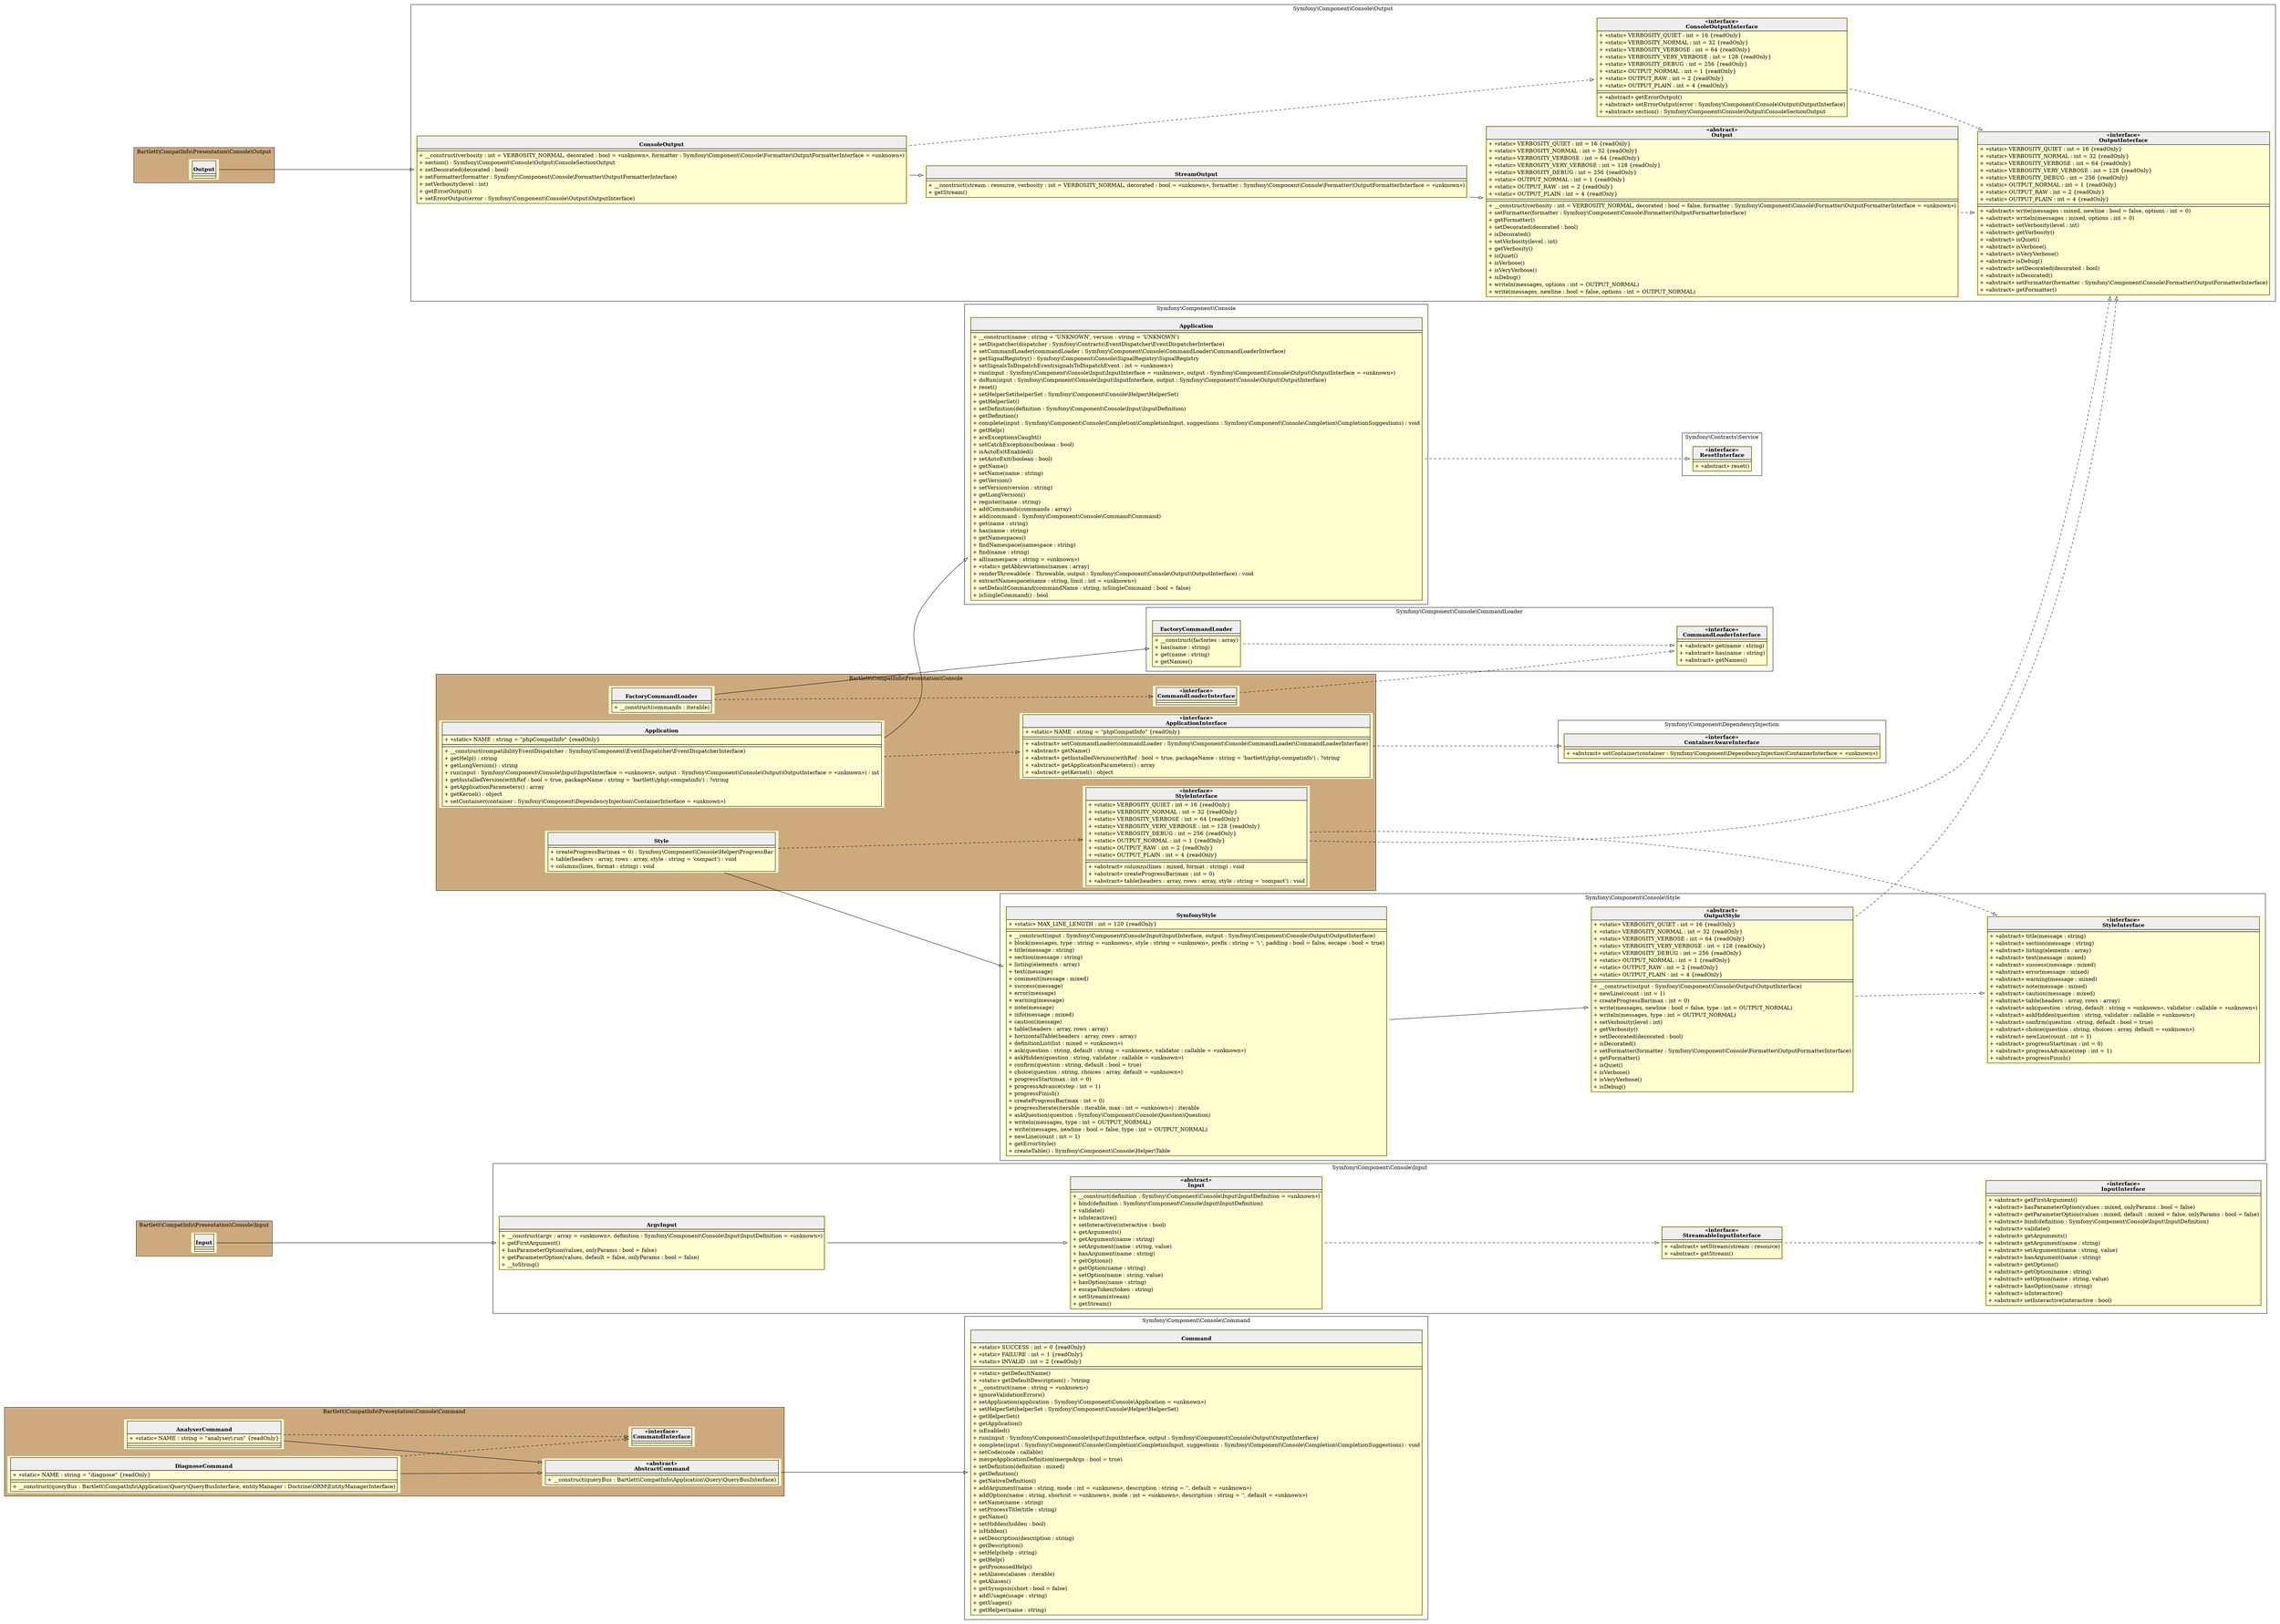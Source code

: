 digraph {
  graph [rankdir="LR" bgcolor="transparent"]
  node [fillcolor="#FEFECE" style="filled"]
  subgraph cluster_0 {
    graph [bgcolor="burlywood3"]
    label = "Bartlett\\CompatInfo\\Presentation\\Console\\Command"
    "Bartlett\\CompatInfo\\Presentation\\Console\\Command\\AnalyserCommand" [shape="none" label=<
<table cellspacing="0" border="0" cellborder="1">
    <tr><td bgcolor="#eeeeee"><b><br/>AnalyserCommand</b></td></tr>
    <tr><td><table border="0" cellspacing="0" cellpadding="2">
    <tr><td align="left">+ «static» NAME : string = "analyser\:run" {readOnly}</td></tr>
</table></td></tr>
    <tr><td></td></tr>
    <tr><td></td></tr>
</table>>]
    "Bartlett\\CompatInfo\\Presentation\\Console\\Command\\AbstractCommand" [shape="none" label=<
<table cellspacing="0" border="0" cellborder="1">
    <tr><td bgcolor="#eeeeee"><b>«abstract»<br/>AbstractCommand</b></td></tr>
    <tr><td></td></tr>
    <tr><td><table border="0" cellspacing="0" cellpadding="2">
    <tr><td align="left">+ __construct(queryBus : Bartlett\\CompatInfo\\Application\\Query\\QueryBusInterface)</td></tr>
</table></td></tr>
</table>>]
    "Bartlett\\CompatInfo\\Presentation\\Console\\Command\\CommandInterface" [shape="none" label=<
<table cellspacing="0" border="0" cellborder="1">
    <tr><td bgcolor="#eeeeee"><b>«interface»<br/>CommandInterface</b></td></tr>
    <tr><td></td></tr>
    <tr><td></td></tr>
</table>>]
    "Bartlett\\CompatInfo\\Presentation\\Console\\Command\\DiagnoseCommand" [shape="none" label=<
<table cellspacing="0" border="0" cellborder="1">
    <tr><td bgcolor="#eeeeee"><b><br/>DiagnoseCommand</b></td></tr>
    <tr><td><table border="0" cellspacing="0" cellpadding="2">
    <tr><td align="left">+ «static» NAME : string = "diagnose" {readOnly}</td></tr>
</table></td></tr>
    <tr><td></td></tr>
    <tr><td><table border="0" cellspacing="0" cellpadding="2">
    <tr><td align="left">+ __construct(queryBus : Bartlett\\CompatInfo\\Application\\Query\\QueryBusInterface, entityManager : Doctrine\\ORM\\EntityManagerInterface)</td></tr>
</table></td></tr>
</table>>]
  }
  subgraph cluster_1 {
    label = "Symfony\\Component\\Console\\Command"
    "Symfony\\Component\\Console\\Command\\Command" [shape="none" label=<
<table cellspacing="0" border="0" cellborder="1">
    <tr><td bgcolor="#eeeeee"><b><br/>Command</b></td></tr>
    <tr><td><table border="0" cellspacing="0" cellpadding="2">
    <tr><td align="left">+ «static» SUCCESS : int = 0 {readOnly}</td></tr>
    <tr><td align="left">+ «static» FAILURE : int = 1 {readOnly}</td></tr>
    <tr><td align="left">+ «static» INVALID : int = 2 {readOnly}</td></tr>
</table></td></tr>
    <tr><td></td></tr>
    <tr><td><table border="0" cellspacing="0" cellpadding="2">
    <tr><td align="left">+ «static» getDefaultName()</td></tr>
    <tr><td align="left">+ «static» getDefaultDescription() : ?string</td></tr>
    <tr><td align="left">+ __construct(name : string = «unknown»)</td></tr>
    <tr><td align="left">+ ignoreValidationErrors()</td></tr>
    <tr><td align="left">+ setApplication(application : Symfony\\Component\\Console\\Application = «unknown»)</td></tr>
    <tr><td align="left">+ setHelperSet(helperSet : Symfony\\Component\\Console\\Helper\\HelperSet)</td></tr>
    <tr><td align="left">+ getHelperSet()</td></tr>
    <tr><td align="left">+ getApplication()</td></tr>
    <tr><td align="left">+ isEnabled()</td></tr>
    <tr><td align="left">+ run(input : Symfony\\Component\\Console\\Input\\InputInterface, output : Symfony\\Component\\Console\\Output\\OutputInterface)</td></tr>
    <tr><td align="left">+ complete(input : Symfony\\Component\\Console\\Completion\\CompletionInput, suggestions : Symfony\\Component\\Console\\Completion\\CompletionSuggestions) : void</td></tr>
    <tr><td align="left">+ setCode(code : callable)</td></tr>
    <tr><td align="left">+ mergeApplicationDefinition(mergeArgs : bool = true)</td></tr>
    <tr><td align="left">+ setDefinition(definition : mixed)</td></tr>
    <tr><td align="left">+ getDefinition()</td></tr>
    <tr><td align="left">+ getNativeDefinition()</td></tr>
    <tr><td align="left">+ addArgument(name : string, mode : int = «unknown», description : string = '', default = «unknown»)</td></tr>
    <tr><td align="left">+ addOption(name : string, shortcut = «unknown», mode : int = «unknown», description : string = '', default = «unknown»)</td></tr>
    <tr><td align="left">+ setName(name : string)</td></tr>
    <tr><td align="left">+ setProcessTitle(title : string)</td></tr>
    <tr><td align="left">+ getName()</td></tr>
    <tr><td align="left">+ setHidden(hidden : bool)</td></tr>
    <tr><td align="left">+ isHidden()</td></tr>
    <tr><td align="left">+ setDescription(description : string)</td></tr>
    <tr><td align="left">+ getDescription()</td></tr>
    <tr><td align="left">+ setHelp(help : string)</td></tr>
    <tr><td align="left">+ getHelp()</td></tr>
    <tr><td align="left">+ getProcessedHelp()</td></tr>
    <tr><td align="left">+ setAliases(aliases : iterable)</td></tr>
    <tr><td align="left">+ getAliases()</td></tr>
    <tr><td align="left">+ getSynopsis(short : bool = false)</td></tr>
    <tr><td align="left">+ addUsage(usage : string)</td></tr>
    <tr><td align="left">+ getUsages()</td></tr>
    <tr><td align="left">+ getHelper(name : string)</td></tr>
</table></td></tr>
</table>>]
  }
  subgraph cluster_2 {
    graph [bgcolor="burlywood3"]
    label = "Bartlett\\CompatInfo\\Presentation\\Console\\Input"
    "Bartlett\\CompatInfo\\Presentation\\Console\\Input\\Input" [shape="none" label=<
<table cellspacing="0" border="0" cellborder="1">
    <tr><td bgcolor="#eeeeee"><b><br/>Input</b></td></tr>
    <tr><td></td></tr>
    <tr><td></td></tr>
</table>>]
  }
  subgraph cluster_3 {
    label = "Symfony\\Component\\Console\\Input"
    "Symfony\\Component\\Console\\Input\\ArgvInput" [shape="none" label=<
<table cellspacing="0" border="0" cellborder="1">
    <tr><td bgcolor="#eeeeee"><b><br/>ArgvInput</b></td></tr>
    <tr><td></td></tr>
    <tr><td><table border="0" cellspacing="0" cellpadding="2">
    <tr><td align="left">+ __construct(argv : array = «unknown», definition : Symfony\\Component\\Console\\Input\\InputDefinition = «unknown»)</td></tr>
    <tr><td align="left">+ getFirstArgument()</td></tr>
    <tr><td align="left">+ hasParameterOption(values, onlyParams : bool = false)</td></tr>
    <tr><td align="left">+ getParameterOption(values, default = false, onlyParams : bool = false)</td></tr>
    <tr><td align="left">+ __toString()</td></tr>
</table></td></tr>
</table>>]
    "Symfony\\Component\\Console\\Input\\Input" [shape="none" label=<
<table cellspacing="0" border="0" cellborder="1">
    <tr><td bgcolor="#eeeeee"><b>«abstract»<br/>Input</b></td></tr>
    <tr><td></td></tr>
    <tr><td><table border="0" cellspacing="0" cellpadding="2">
    <tr><td align="left">+ __construct(definition : Symfony\\Component\\Console\\Input\\InputDefinition = «unknown»)</td></tr>
    <tr><td align="left">+ bind(definition : Symfony\\Component\\Console\\Input\\InputDefinition)</td></tr>
    <tr><td align="left">+ validate()</td></tr>
    <tr><td align="left">+ isInteractive()</td></tr>
    <tr><td align="left">+ setInteractive(interactive : bool)</td></tr>
    <tr><td align="left">+ getArguments()</td></tr>
    <tr><td align="left">+ getArgument(name : string)</td></tr>
    <tr><td align="left">+ setArgument(name : string, value)</td></tr>
    <tr><td align="left">+ hasArgument(name : string)</td></tr>
    <tr><td align="left">+ getOptions()</td></tr>
    <tr><td align="left">+ getOption(name : string)</td></tr>
    <tr><td align="left">+ setOption(name : string, value)</td></tr>
    <tr><td align="left">+ hasOption(name : string)</td></tr>
    <tr><td align="left">+ escapeToken(token : string)</td></tr>
    <tr><td align="left">+ setStream(stream)</td></tr>
    <tr><td align="left">+ getStream()</td></tr>
</table></td></tr>
</table>>]
    "Symfony\\Component\\Console\\Input\\StreamableInputInterface" [shape="none" label=<
<table cellspacing="0" border="0" cellborder="1">
    <tr><td bgcolor="#eeeeee"><b>«interface»<br/>StreamableInputInterface</b></td></tr>
    <tr><td></td></tr>
    <tr><td><table border="0" cellspacing="0" cellpadding="2">
    <tr><td align="left">+ «abstract» setStream(stream : resource)</td></tr>
    <tr><td align="left">+ «abstract» getStream()</td></tr>
</table></td></tr>
</table>>]
    "Symfony\\Component\\Console\\Input\\InputInterface" [shape="none" label=<
<table cellspacing="0" border="0" cellborder="1">
    <tr><td bgcolor="#eeeeee"><b>«interface»<br/>InputInterface</b></td></tr>
    <tr><td></td></tr>
    <tr><td><table border="0" cellspacing="0" cellpadding="2">
    <tr><td align="left">+ «abstract» getFirstArgument()</td></tr>
    <tr><td align="left">+ «abstract» hasParameterOption(values : mixed, onlyParams : bool = false)</td></tr>
    <tr><td align="left">+ «abstract» getParameterOption(values : mixed, default : mixed = false, onlyParams : bool = false)</td></tr>
    <tr><td align="left">+ «abstract» bind(definition : Symfony\\Component\\Console\\Input\\InputDefinition)</td></tr>
    <tr><td align="left">+ «abstract» validate()</td></tr>
    <tr><td align="left">+ «abstract» getArguments()</td></tr>
    <tr><td align="left">+ «abstract» getArgument(name : string)</td></tr>
    <tr><td align="left">+ «abstract» setArgument(name : string, value)</td></tr>
    <tr><td align="left">+ «abstract» hasArgument(name : string)</td></tr>
    <tr><td align="left">+ «abstract» getOptions()</td></tr>
    <tr><td align="left">+ «abstract» getOption(name : string)</td></tr>
    <tr><td align="left">+ «abstract» setOption(name : string, value)</td></tr>
    <tr><td align="left">+ «abstract» hasOption(name : string)</td></tr>
    <tr><td align="left">+ «abstract» isInteractive()</td></tr>
    <tr><td align="left">+ «abstract» setInteractive(interactive : bool)</td></tr>
</table></td></tr>
</table>>]
  }
  subgraph cluster_4 {
    graph [bgcolor="burlywood3"]
    label = "Bartlett\\CompatInfo\\Presentation\\Console\\Output"
    "Bartlett\\CompatInfo\\Presentation\\Console\\Output\\Output" [shape="none" label=<
<table cellspacing="0" border="0" cellborder="1">
    <tr><td bgcolor="#eeeeee"><b><br/>Output</b></td></tr>
    <tr><td></td></tr>
    <tr><td></td></tr>
</table>>]
  }
  subgraph cluster_5 {
    label = "Symfony\\Component\\Console\\Output"
    "Symfony\\Component\\Console\\Output\\ConsoleOutput" [shape="none" label=<
<table cellspacing="0" border="0" cellborder="1">
    <tr><td bgcolor="#eeeeee"><b><br/>ConsoleOutput</b></td></tr>
    <tr><td></td></tr>
    <tr><td><table border="0" cellspacing="0" cellpadding="2">
    <tr><td align="left">+ __construct(verbosity : int = VERBOSITY_NORMAL, decorated : bool = «unknown», formatter : Symfony\\Component\\Console\\Formatter\\OutputFormatterInterface = «unknown»)</td></tr>
    <tr><td align="left">+ section() : Symfony\\Component\\Console\\Output\\ConsoleSectionOutput</td></tr>
    <tr><td align="left">+ setDecorated(decorated : bool)</td></tr>
    <tr><td align="left">+ setFormatter(formatter : Symfony\\Component\\Console\\Formatter\\OutputFormatterInterface)</td></tr>
    <tr><td align="left">+ setVerbosity(level : int)</td></tr>
    <tr><td align="left">+ getErrorOutput()</td></tr>
    <tr><td align="left">+ setErrorOutput(error : Symfony\\Component\\Console\\Output\\OutputInterface)</td></tr>
</table></td></tr>
</table>>]
    "Symfony\\Component\\Console\\Output\\StreamOutput" [shape="none" label=<
<table cellspacing="0" border="0" cellborder="1">
    <tr><td bgcolor="#eeeeee"><b><br/>StreamOutput</b></td></tr>
    <tr><td></td></tr>
    <tr><td><table border="0" cellspacing="0" cellpadding="2">
    <tr><td align="left">+ __construct(stream : resource, verbosity : int = VERBOSITY_NORMAL, decorated : bool = «unknown», formatter : Symfony\\Component\\Console\\Formatter\\OutputFormatterInterface = «unknown»)</td></tr>
    <tr><td align="left">+ getStream()</td></tr>
</table></td></tr>
</table>>]
    "Symfony\\Component\\Console\\Output\\Output" [shape="none" label=<
<table cellspacing="0" border="0" cellborder="1">
    <tr><td bgcolor="#eeeeee"><b>«abstract»<br/>Output</b></td></tr>
    <tr><td><table border="0" cellspacing="0" cellpadding="2">
    <tr><td align="left">+ «static» VERBOSITY_QUIET : int = 16 {readOnly}</td></tr>
    <tr><td align="left">+ «static» VERBOSITY_NORMAL : int = 32 {readOnly}</td></tr>
    <tr><td align="left">+ «static» VERBOSITY_VERBOSE : int = 64 {readOnly}</td></tr>
    <tr><td align="left">+ «static» VERBOSITY_VERY_VERBOSE : int = 128 {readOnly}</td></tr>
    <tr><td align="left">+ «static» VERBOSITY_DEBUG : int = 256 {readOnly}</td></tr>
    <tr><td align="left">+ «static» OUTPUT_NORMAL : int = 1 {readOnly}</td></tr>
    <tr><td align="left">+ «static» OUTPUT_RAW : int = 2 {readOnly}</td></tr>
    <tr><td align="left">+ «static» OUTPUT_PLAIN : int = 4 {readOnly}</td></tr>
</table></td></tr>
    <tr><td></td></tr>
    <tr><td><table border="0" cellspacing="0" cellpadding="2">
    <tr><td align="left">+ __construct(verbosity : int = VERBOSITY_NORMAL, decorated : bool = false, formatter : Symfony\\Component\\Console\\Formatter\\OutputFormatterInterface = «unknown»)</td></tr>
    <tr><td align="left">+ setFormatter(formatter : Symfony\\Component\\Console\\Formatter\\OutputFormatterInterface)</td></tr>
    <tr><td align="left">+ getFormatter()</td></tr>
    <tr><td align="left">+ setDecorated(decorated : bool)</td></tr>
    <tr><td align="left">+ isDecorated()</td></tr>
    <tr><td align="left">+ setVerbosity(level : int)</td></tr>
    <tr><td align="left">+ getVerbosity()</td></tr>
    <tr><td align="left">+ isQuiet()</td></tr>
    <tr><td align="left">+ isVerbose()</td></tr>
    <tr><td align="left">+ isVeryVerbose()</td></tr>
    <tr><td align="left">+ isDebug()</td></tr>
    <tr><td align="left">+ writeln(messages, options : int = OUTPUT_NORMAL)</td></tr>
    <tr><td align="left">+ write(messages, newline : bool = false, options : int = OUTPUT_NORMAL)</td></tr>
</table></td></tr>
</table>>]
    "Symfony\\Component\\Console\\Output\\OutputInterface" [shape="none" label=<
<table cellspacing="0" border="0" cellborder="1">
    <tr><td bgcolor="#eeeeee"><b>«interface»<br/>OutputInterface</b></td></tr>
    <tr><td><table border="0" cellspacing="0" cellpadding="2">
    <tr><td align="left">+ «static» VERBOSITY_QUIET : int = 16 {readOnly}</td></tr>
    <tr><td align="left">+ «static» VERBOSITY_NORMAL : int = 32 {readOnly}</td></tr>
    <tr><td align="left">+ «static» VERBOSITY_VERBOSE : int = 64 {readOnly}</td></tr>
    <tr><td align="left">+ «static» VERBOSITY_VERY_VERBOSE : int = 128 {readOnly}</td></tr>
    <tr><td align="left">+ «static» VERBOSITY_DEBUG : int = 256 {readOnly}</td></tr>
    <tr><td align="left">+ «static» OUTPUT_NORMAL : int = 1 {readOnly}</td></tr>
    <tr><td align="left">+ «static» OUTPUT_RAW : int = 2 {readOnly}</td></tr>
    <tr><td align="left">+ «static» OUTPUT_PLAIN : int = 4 {readOnly}</td></tr>
</table></td></tr>
    <tr><td></td></tr>
    <tr><td><table border="0" cellspacing="0" cellpadding="2">
    <tr><td align="left">+ «abstract» write(messages : mixed, newline : bool = false, options : int = 0)</td></tr>
    <tr><td align="left">+ «abstract» writeln(messages : mixed, options : int = 0)</td></tr>
    <tr><td align="left">+ «abstract» setVerbosity(level : int)</td></tr>
    <tr><td align="left">+ «abstract» getVerbosity()</td></tr>
    <tr><td align="left">+ «abstract» isQuiet()</td></tr>
    <tr><td align="left">+ «abstract» isVerbose()</td></tr>
    <tr><td align="left">+ «abstract» isVeryVerbose()</td></tr>
    <tr><td align="left">+ «abstract» isDebug()</td></tr>
    <tr><td align="left">+ «abstract» setDecorated(decorated : bool)</td></tr>
    <tr><td align="left">+ «abstract» isDecorated()</td></tr>
    <tr><td align="left">+ «abstract» setFormatter(formatter : Symfony\\Component\\Console\\Formatter\\OutputFormatterInterface)</td></tr>
    <tr><td align="left">+ «abstract» getFormatter()</td></tr>
</table></td></tr>
</table>>]
    "Symfony\\Component\\Console\\Output\\ConsoleOutputInterface" [shape="none" label=<
<table cellspacing="0" border="0" cellborder="1">
    <tr><td bgcolor="#eeeeee"><b>«interface»<br/>ConsoleOutputInterface</b></td></tr>
    <tr><td><table border="0" cellspacing="0" cellpadding="2">
    <tr><td align="left">+ «static» VERBOSITY_QUIET : int = 16 {readOnly}</td></tr>
    <tr><td align="left">+ «static» VERBOSITY_NORMAL : int = 32 {readOnly}</td></tr>
    <tr><td align="left">+ «static» VERBOSITY_VERBOSE : int = 64 {readOnly}</td></tr>
    <tr><td align="left">+ «static» VERBOSITY_VERY_VERBOSE : int = 128 {readOnly}</td></tr>
    <tr><td align="left">+ «static» VERBOSITY_DEBUG : int = 256 {readOnly}</td></tr>
    <tr><td align="left">+ «static» OUTPUT_NORMAL : int = 1 {readOnly}</td></tr>
    <tr><td align="left">+ «static» OUTPUT_RAW : int = 2 {readOnly}</td></tr>
    <tr><td align="left">+ «static» OUTPUT_PLAIN : int = 4 {readOnly}</td></tr>
</table></td></tr>
    <tr><td></td></tr>
    <tr><td><table border="0" cellspacing="0" cellpadding="2">
    <tr><td align="left">+ «abstract» getErrorOutput()</td></tr>
    <tr><td align="left">+ «abstract» setErrorOutput(error : Symfony\\Component\\Console\\Output\\OutputInterface)</td></tr>
    <tr><td align="left">+ «abstract» section() : Symfony\\Component\\Console\\Output\\ConsoleSectionOutput</td></tr>
</table></td></tr>
</table>>]
  }
  subgraph cluster_6 {
    graph [bgcolor="burlywood3"]
    label = "Bartlett\\CompatInfo\\Presentation\\Console"
    "Bartlett\\CompatInfo\\Presentation\\Console\\Application" [shape="none" label=<
<table cellspacing="0" border="0" cellborder="1">
    <tr><td bgcolor="#eeeeee"><b><br/>Application</b></td></tr>
    <tr><td><table border="0" cellspacing="0" cellpadding="2">
    <tr><td align="left">+ «static» NAME : string = "phpCompatInfo" {readOnly}</td></tr>
</table></td></tr>
    <tr><td></td></tr>
    <tr><td><table border="0" cellspacing="0" cellpadding="2">
    <tr><td align="left">+ __construct(compatibilityEventDispatcher : Symfony\\Component\\EventDispatcher\\EventDispatcherInterface)</td></tr>
    <tr><td align="left">+ getHelp() : string</td></tr>
    <tr><td align="left">+ getLongVersion() : string</td></tr>
    <tr><td align="left">+ run(input : Symfony\\Component\\Console\\Input\\InputInterface = «unknown», output : Symfony\\Component\\Console\\Output\\OutputInterface = «unknown») : int</td></tr>
    <tr><td align="left">+ getInstalledVersion(withRef : bool = true, packageName : string = 'bartlett\/php\-compatinfo') : ?string</td></tr>
    <tr><td align="left">+ getApplicationParameters() : array</td></tr>
    <tr><td align="left">+ getKernel() : object</td></tr>
    <tr><td align="left">+ setContainer(container : Symfony\\Component\\DependencyInjection\\ContainerInterface = «unknown»)</td></tr>
</table></td></tr>
</table>>]
    "Bartlett\\CompatInfo\\Presentation\\Console\\ApplicationInterface" [shape="none" label=<
<table cellspacing="0" border="0" cellborder="1">
    <tr><td bgcolor="#eeeeee"><b>«interface»<br/>ApplicationInterface</b></td></tr>
    <tr><td><table border="0" cellspacing="0" cellpadding="2">
    <tr><td align="left">+ «static» NAME : string = "phpCompatInfo" {readOnly}</td></tr>
</table></td></tr>
    <tr><td></td></tr>
    <tr><td><table border="0" cellspacing="0" cellpadding="2">
    <tr><td align="left">+ «abstract» setCommandLoader(commandLoader : Symfony\\Component\\Console\\CommandLoader\\CommandLoaderInterface)</td></tr>
    <tr><td align="left">+ «abstract» getName()</td></tr>
    <tr><td align="left">+ «abstract» getInstalledVersion(withRef : bool = true, packageName : string = 'bartlett\/php\-compatinfo') : ?string</td></tr>
    <tr><td align="left">+ «abstract» getApplicationParameters() : array</td></tr>
    <tr><td align="left">+ «abstract» getKernel() : object</td></tr>
</table></td></tr>
</table>>]
    "Bartlett\\CompatInfo\\Presentation\\Console\\CommandLoaderInterface" [shape="none" label=<
<table cellspacing="0" border="0" cellborder="1">
    <tr><td bgcolor="#eeeeee"><b>«interface»<br/>CommandLoaderInterface</b></td></tr>
    <tr><td></td></tr>
    <tr><td></td></tr>
</table>>]
    "Bartlett\\CompatInfo\\Presentation\\Console\\FactoryCommandLoader" [shape="none" label=<
<table cellspacing="0" border="0" cellborder="1">
    <tr><td bgcolor="#eeeeee"><b><br/>FactoryCommandLoader</b></td></tr>
    <tr><td></td></tr>
    <tr><td><table border="0" cellspacing="0" cellpadding="2">
    <tr><td align="left">+ __construct(commands : iterable)</td></tr>
</table></td></tr>
</table>>]
    "Bartlett\\CompatInfo\\Presentation\\Console\\Style" [shape="none" label=<
<table cellspacing="0" border="0" cellborder="1">
    <tr><td bgcolor="#eeeeee"><b><br/>Style</b></td></tr>
    <tr><td></td></tr>
    <tr><td><table border="0" cellspacing="0" cellpadding="2">
    <tr><td align="left">+ createProgressBar(max = 0) : Symfony\\Component\\Console\\Helper\\ProgressBar</td></tr>
    <tr><td align="left">+ table(headers : array, rows : array, style : string = 'compact') : void</td></tr>
    <tr><td align="left">+ columns(lines, format : string) : void</td></tr>
</table></td></tr>
</table>>]
    "Bartlett\\CompatInfo\\Presentation\\Console\\StyleInterface" [shape="none" label=<
<table cellspacing="0" border="0" cellborder="1">
    <tr><td bgcolor="#eeeeee"><b>«interface»<br/>StyleInterface</b></td></tr>
    <tr><td><table border="0" cellspacing="0" cellpadding="2">
    <tr><td align="left">+ «static» VERBOSITY_QUIET : int = 16 {readOnly}</td></tr>
    <tr><td align="left">+ «static» VERBOSITY_NORMAL : int = 32 {readOnly}</td></tr>
    <tr><td align="left">+ «static» VERBOSITY_VERBOSE : int = 64 {readOnly}</td></tr>
    <tr><td align="left">+ «static» VERBOSITY_VERY_VERBOSE : int = 128 {readOnly}</td></tr>
    <tr><td align="left">+ «static» VERBOSITY_DEBUG : int = 256 {readOnly}</td></tr>
    <tr><td align="left">+ «static» OUTPUT_NORMAL : int = 1 {readOnly}</td></tr>
    <tr><td align="left">+ «static» OUTPUT_RAW : int = 2 {readOnly}</td></tr>
    <tr><td align="left">+ «static» OUTPUT_PLAIN : int = 4 {readOnly}</td></tr>
</table></td></tr>
    <tr><td></td></tr>
    <tr><td><table border="0" cellspacing="0" cellpadding="2">
    <tr><td align="left">+ «abstract» columns(lines : mixed, format : string) : void</td></tr>
    <tr><td align="left">+ «abstract» createProgressBar(max : int = 0)</td></tr>
    <tr><td align="left">+ «abstract» table(headers : array, rows : array, style : string = 'compact') : void</td></tr>
</table></td></tr>
</table>>]
  }
  subgraph cluster_7 {
    label = "Symfony\\Component\\Console"
    "Symfony\\Component\\Console\\Application" [shape="none" label=<
<table cellspacing="0" border="0" cellborder="1">
    <tr><td bgcolor="#eeeeee"><b><br/>Application</b></td></tr>
    <tr><td></td></tr>
    <tr><td><table border="0" cellspacing="0" cellpadding="2">
    <tr><td align="left">+ __construct(name : string = 'UNKNOWN', version : string = 'UNKNOWN')</td></tr>
    <tr><td align="left">+ setDispatcher(dispatcher : Symfony\\Contracts\\EventDispatcher\\EventDispatcherInterface)</td></tr>
    <tr><td align="left">+ setCommandLoader(commandLoader : Symfony\\Component\\Console\\CommandLoader\\CommandLoaderInterface)</td></tr>
    <tr><td align="left">+ getSignalRegistry() : Symfony\\Component\\Console\\SignalRegistry\\SignalRegistry</td></tr>
    <tr><td align="left">+ setSignalsToDispatchEvent(signalsToDispatchEvent : int = «unknown»)</td></tr>
    <tr><td align="left">+ run(input : Symfony\\Component\\Console\\Input\\InputInterface = «unknown», output : Symfony\\Component\\Console\\Output\\OutputInterface = «unknown»)</td></tr>
    <tr><td align="left">+ doRun(input : Symfony\\Component\\Console\\Input\\InputInterface, output : Symfony\\Component\\Console\\Output\\OutputInterface)</td></tr>
    <tr><td align="left">+ reset()</td></tr>
    <tr><td align="left">+ setHelperSet(helperSet : Symfony\\Component\\Console\\Helper\\HelperSet)</td></tr>
    <tr><td align="left">+ getHelperSet()</td></tr>
    <tr><td align="left">+ setDefinition(definition : Symfony\\Component\\Console\\Input\\InputDefinition)</td></tr>
    <tr><td align="left">+ getDefinition()</td></tr>
    <tr><td align="left">+ complete(input : Symfony\\Component\\Console\\Completion\\CompletionInput, suggestions : Symfony\\Component\\Console\\Completion\\CompletionSuggestions) : void</td></tr>
    <tr><td align="left">+ getHelp()</td></tr>
    <tr><td align="left">+ areExceptionsCaught()</td></tr>
    <tr><td align="left">+ setCatchExceptions(boolean : bool)</td></tr>
    <tr><td align="left">+ isAutoExitEnabled()</td></tr>
    <tr><td align="left">+ setAutoExit(boolean : bool)</td></tr>
    <tr><td align="left">+ getName()</td></tr>
    <tr><td align="left">+ setName(name : string)</td></tr>
    <tr><td align="left">+ getVersion()</td></tr>
    <tr><td align="left">+ setVersion(version : string)</td></tr>
    <tr><td align="left">+ getLongVersion()</td></tr>
    <tr><td align="left">+ register(name : string)</td></tr>
    <tr><td align="left">+ addCommands(commands : array)</td></tr>
    <tr><td align="left">+ add(command : Symfony\\Component\\Console\\Command\\Command)</td></tr>
    <tr><td align="left">+ get(name : string)</td></tr>
    <tr><td align="left">+ has(name : string)</td></tr>
    <tr><td align="left">+ getNamespaces()</td></tr>
    <tr><td align="left">+ findNamespace(namespace : string)</td></tr>
    <tr><td align="left">+ find(name : string)</td></tr>
    <tr><td align="left">+ all(namespace : string = «unknown»)</td></tr>
    <tr><td align="left">+ «static» getAbbreviations(names : array)</td></tr>
    <tr><td align="left">+ renderThrowable(e : Throwable, output : Symfony\\Component\\Console\\Output\\OutputInterface) : void</td></tr>
    <tr><td align="left">+ extractNamespace(name : string, limit : int = «unknown»)</td></tr>
    <tr><td align="left">+ setDefaultCommand(commandName : string, isSingleCommand : bool = false)</td></tr>
    <tr><td align="left">+ isSingleCommand() : bool</td></tr>
</table></td></tr>
</table>>]
  }
  subgraph cluster_8 {
    label = "Symfony\\Contracts\\Service"
    "Symfony\\Contracts\\Service\\ResetInterface" [shape="none" label=<
<table cellspacing="0" border="0" cellborder="1">
    <tr><td bgcolor="#eeeeee"><b>«interface»<br/>ResetInterface</b></td></tr>
    <tr><td></td></tr>
    <tr><td><table border="0" cellspacing="0" cellpadding="2">
    <tr><td align="left">+ «abstract» reset()</td></tr>
</table></td></tr>
</table>>]
  }
  subgraph cluster_9 {
    label = "Symfony\\Component\\DependencyInjection"
    "Symfony\\Component\\DependencyInjection\\ContainerAwareInterface" [shape="none" label=<
<table cellspacing="0" border="0" cellborder="1">
    <tr><td bgcolor="#eeeeee"><b>«interface»<br/>ContainerAwareInterface</b></td></tr>
    <tr><td></td></tr>
    <tr><td><table border="0" cellspacing="0" cellpadding="2">
    <tr><td align="left">+ «abstract» setContainer(container : Symfony\\Component\\DependencyInjection\\ContainerInterface = «unknown»)</td></tr>
</table></td></tr>
</table>>]
  }
  subgraph cluster_10 {
    label = "Symfony\\Component\\Console\\CommandLoader"
    "Symfony\\Component\\Console\\CommandLoader\\CommandLoaderInterface" [shape="none" label=<
<table cellspacing="0" border="0" cellborder="1">
    <tr><td bgcolor="#eeeeee"><b>«interface»<br/>CommandLoaderInterface</b></td></tr>
    <tr><td></td></tr>
    <tr><td><table border="0" cellspacing="0" cellpadding="2">
    <tr><td align="left">+ «abstract» get(name : string)</td></tr>
    <tr><td align="left">+ «abstract» has(name : string)</td></tr>
    <tr><td align="left">+ «abstract» getNames()</td></tr>
</table></td></tr>
</table>>]
    "Symfony\\Component\\Console\\CommandLoader\\FactoryCommandLoader" [shape="none" label=<
<table cellspacing="0" border="0" cellborder="1">
    <tr><td bgcolor="#eeeeee"><b><br/>FactoryCommandLoader</b></td></tr>
    <tr><td></td></tr>
    <tr><td><table border="0" cellspacing="0" cellpadding="2">
    <tr><td align="left">+ __construct(factories : array)</td></tr>
    <tr><td align="left">+ has(name : string)</td></tr>
    <tr><td align="left">+ get(name : string)</td></tr>
    <tr><td align="left">+ getNames()</td></tr>
</table></td></tr>
</table>>]
  }
  subgraph cluster_11 {
    label = "Symfony\\Component\\Console\\Style"
    "Symfony\\Component\\Console\\Style\\SymfonyStyle" [shape="none" label=<
<table cellspacing="0" border="0" cellborder="1">
    <tr><td bgcolor="#eeeeee"><b><br/>SymfonyStyle</b></td></tr>
    <tr><td><table border="0" cellspacing="0" cellpadding="2">
    <tr><td align="left">+ «static» MAX_LINE_LENGTH : int = 120 {readOnly}</td></tr>
</table></td></tr>
    <tr><td></td></tr>
    <tr><td><table border="0" cellspacing="0" cellpadding="2">
    <tr><td align="left">+ __construct(input : Symfony\\Component\\Console\\Input\\InputInterface, output : Symfony\\Component\\Console\\Output\\OutputInterface)</td></tr>
    <tr><td align="left">+ block(messages, type : string = «unknown», style : string = «unknown», prefix : string = '\ ', padding : bool = false, escape : bool = true)</td></tr>
    <tr><td align="left">+ title(message : string)</td></tr>
    <tr><td align="left">+ section(message : string)</td></tr>
    <tr><td align="left">+ listing(elements : array)</td></tr>
    <tr><td align="left">+ text(message)</td></tr>
    <tr><td align="left">+ comment(message : mixed)</td></tr>
    <tr><td align="left">+ success(message)</td></tr>
    <tr><td align="left">+ error(message)</td></tr>
    <tr><td align="left">+ warning(message)</td></tr>
    <tr><td align="left">+ note(message)</td></tr>
    <tr><td align="left">+ info(message : mixed)</td></tr>
    <tr><td align="left">+ caution(message)</td></tr>
    <tr><td align="left">+ table(headers : array, rows : array)</td></tr>
    <tr><td align="left">+ horizontalTable(headers : array, rows : array)</td></tr>
    <tr><td align="left">+ definitionList(list : mixed = «unknown»)</td></tr>
    <tr><td align="left">+ ask(question : string, default : string = «unknown», validator : callable = «unknown»)</td></tr>
    <tr><td align="left">+ askHidden(question : string, validator : callable = «unknown»)</td></tr>
    <tr><td align="left">+ confirm(question : string, default : bool = true)</td></tr>
    <tr><td align="left">+ choice(question : string, choices : array, default = «unknown»)</td></tr>
    <tr><td align="left">+ progressStart(max : int = 0)</td></tr>
    <tr><td align="left">+ progressAdvance(step : int = 1)</td></tr>
    <tr><td align="left">+ progressFinish()</td></tr>
    <tr><td align="left">+ createProgressBar(max : int = 0)</td></tr>
    <tr><td align="left">+ progressIterate(iterable : iterable, max : int = «unknown») : iterable</td></tr>
    <tr><td align="left">+ askQuestion(question : Symfony\\Component\\Console\\Question\\Question)</td></tr>
    <tr><td align="left">+ writeln(messages, type : int = OUTPUT_NORMAL)</td></tr>
    <tr><td align="left">+ write(messages, newline : bool = false, type : int = OUTPUT_NORMAL)</td></tr>
    <tr><td align="left">+ newLine(count : int = 1)</td></tr>
    <tr><td align="left">+ getErrorStyle()</td></tr>
    <tr><td align="left">+ createTable() : Symfony\\Component\\Console\\Helper\\Table</td></tr>
</table></td></tr>
</table>>]
    "Symfony\\Component\\Console\\Style\\OutputStyle" [shape="none" label=<
<table cellspacing="0" border="0" cellborder="1">
    <tr><td bgcolor="#eeeeee"><b>«abstract»<br/>OutputStyle</b></td></tr>
    <tr><td><table border="0" cellspacing="0" cellpadding="2">
    <tr><td align="left">+ «static» VERBOSITY_QUIET : int = 16 {readOnly}</td></tr>
    <tr><td align="left">+ «static» VERBOSITY_NORMAL : int = 32 {readOnly}</td></tr>
    <tr><td align="left">+ «static» VERBOSITY_VERBOSE : int = 64 {readOnly}</td></tr>
    <tr><td align="left">+ «static» VERBOSITY_VERY_VERBOSE : int = 128 {readOnly}</td></tr>
    <tr><td align="left">+ «static» VERBOSITY_DEBUG : int = 256 {readOnly}</td></tr>
    <tr><td align="left">+ «static» OUTPUT_NORMAL : int = 1 {readOnly}</td></tr>
    <tr><td align="left">+ «static» OUTPUT_RAW : int = 2 {readOnly}</td></tr>
    <tr><td align="left">+ «static» OUTPUT_PLAIN : int = 4 {readOnly}</td></tr>
</table></td></tr>
    <tr><td></td></tr>
    <tr><td><table border="0" cellspacing="0" cellpadding="2">
    <tr><td align="left">+ __construct(output : Symfony\\Component\\Console\\Output\\OutputInterface)</td></tr>
    <tr><td align="left">+ newLine(count : int = 1)</td></tr>
    <tr><td align="left">+ createProgressBar(max : int = 0)</td></tr>
    <tr><td align="left">+ write(messages, newline : bool = false, type : int = OUTPUT_NORMAL)</td></tr>
    <tr><td align="left">+ writeln(messages, type : int = OUTPUT_NORMAL)</td></tr>
    <tr><td align="left">+ setVerbosity(level : int)</td></tr>
    <tr><td align="left">+ getVerbosity()</td></tr>
    <tr><td align="left">+ setDecorated(decorated : bool)</td></tr>
    <tr><td align="left">+ isDecorated()</td></tr>
    <tr><td align="left">+ setFormatter(formatter : Symfony\\Component\\Console\\Formatter\\OutputFormatterInterface)</td></tr>
    <tr><td align="left">+ getFormatter()</td></tr>
    <tr><td align="left">+ isQuiet()</td></tr>
    <tr><td align="left">+ isVerbose()</td></tr>
    <tr><td align="left">+ isVeryVerbose()</td></tr>
    <tr><td align="left">+ isDebug()</td></tr>
</table></td></tr>
</table>>]
    "Symfony\\Component\\Console\\Style\\StyleInterface" [shape="none" label=<
<table cellspacing="0" border="0" cellborder="1">
    <tr><td bgcolor="#eeeeee"><b>«interface»<br/>StyleInterface</b></td></tr>
    <tr><td></td></tr>
    <tr><td><table border="0" cellspacing="0" cellpadding="2">
    <tr><td align="left">+ «abstract» title(message : string)</td></tr>
    <tr><td align="left">+ «abstract» section(message : string)</td></tr>
    <tr><td align="left">+ «abstract» listing(elements : array)</td></tr>
    <tr><td align="left">+ «abstract» text(message : mixed)</td></tr>
    <tr><td align="left">+ «abstract» success(message : mixed)</td></tr>
    <tr><td align="left">+ «abstract» error(message : mixed)</td></tr>
    <tr><td align="left">+ «abstract» warning(message : mixed)</td></tr>
    <tr><td align="left">+ «abstract» note(message : mixed)</td></tr>
    <tr><td align="left">+ «abstract» caution(message : mixed)</td></tr>
    <tr><td align="left">+ «abstract» table(headers : array, rows : array)</td></tr>
    <tr><td align="left">+ «abstract» ask(question : string, default : string = «unknown», validator : callable = «unknown»)</td></tr>
    <tr><td align="left">+ «abstract» askHidden(question : string, validator : callable = «unknown»)</td></tr>
    <tr><td align="left">+ «abstract» confirm(question : string, default : bool = true)</td></tr>
    <tr><td align="left">+ «abstract» choice(question : string, choices : array, default = «unknown»)</td></tr>
    <tr><td align="left">+ «abstract» newLine(count : int = 1)</td></tr>
    <tr><td align="left">+ «abstract» progressStart(max : int = 0)</td></tr>
    <tr><td align="left">+ «abstract» progressAdvance(step : int = 1)</td></tr>
    <tr><td align="left">+ «abstract» progressFinish()</td></tr>
</table></td></tr>
</table>>]
  }
  "Bartlett\\CompatInfo\\Presentation\\Console\\Command\\AbstractCommand" -> "Symfony\\Component\\Console\\Command\\Command" [arrowhead="empty" style="filled"]
  "Bartlett\\CompatInfo\\Presentation\\Console\\Command\\AnalyserCommand" -> "Bartlett\\CompatInfo\\Presentation\\Console\\Command\\AbstractCommand" [arrowhead="empty" style="filled"]
  "Bartlett\\CompatInfo\\Presentation\\Console\\Command\\AnalyserCommand" -> "Bartlett\\CompatInfo\\Presentation\\Console\\Command\\CommandInterface" [arrowhead="empty" style="dashed"]
  "Bartlett\\CompatInfo\\Presentation\\Console\\Command\\DiagnoseCommand" -> "Bartlett\\CompatInfo\\Presentation\\Console\\Command\\AbstractCommand" [arrowhead="empty" style="filled"]
  "Bartlett\\CompatInfo\\Presentation\\Console\\Command\\DiagnoseCommand" -> "Bartlett\\CompatInfo\\Presentation\\Console\\Command\\CommandInterface" [arrowhead="empty" style="dashed"]
  "Symfony\\Component\\Console\\Input\\StreamableInputInterface" -> "Symfony\\Component\\Console\\Input\\InputInterface" [arrowhead="empty" style="dashed"]
  "Symfony\\Component\\Console\\Input\\Input" -> "Symfony\\Component\\Console\\Input\\StreamableInputInterface" [arrowhead="empty" style="dashed"]
  "Symfony\\Component\\Console\\Input\\ArgvInput" -> "Symfony\\Component\\Console\\Input\\Input" [arrowhead="empty" style="filled"]
  "Bartlett\\CompatInfo\\Presentation\\Console\\Input\\Input" -> "Symfony\\Component\\Console\\Input\\ArgvInput" [arrowhead="empty" style="filled"]
  "Symfony\\Component\\Console\\Output\\Output" -> "Symfony\\Component\\Console\\Output\\OutputInterface" [arrowhead="empty" style="dashed"]
  "Symfony\\Component\\Console\\Output\\StreamOutput" -> "Symfony\\Component\\Console\\Output\\Output" [arrowhead="empty" style="filled"]
  "Symfony\\Component\\Console\\Output\\ConsoleOutput" -> "Symfony\\Component\\Console\\Output\\StreamOutput" [arrowhead="empty" style="filled"]
  "Symfony\\Component\\Console\\Output\\ConsoleOutputInterface" -> "Symfony\\Component\\Console\\Output\\OutputInterface" [arrowhead="empty" style="dashed"]
  "Symfony\\Component\\Console\\Output\\ConsoleOutput" -> "Symfony\\Component\\Console\\Output\\ConsoleOutputInterface" [arrowhead="empty" style="dashed"]
  "Bartlett\\CompatInfo\\Presentation\\Console\\Output\\Output" -> "Symfony\\Component\\Console\\Output\\ConsoleOutput" [arrowhead="empty" style="filled"]
  "Symfony\\Component\\Console\\Application" -> "Symfony\\Contracts\\Service\\ResetInterface" [arrowhead="empty" style="dashed"]
  "Bartlett\\CompatInfo\\Presentation\\Console\\Application" -> "Symfony\\Component\\Console\\Application" [arrowhead="empty" style="filled"]
  "Bartlett\\CompatInfo\\Presentation\\Console\\ApplicationInterface" -> "Symfony\\Component\\DependencyInjection\\ContainerAwareInterface" [arrowhead="empty" style="dashed"]
  "Bartlett\\CompatInfo\\Presentation\\Console\\Application" -> "Bartlett\\CompatInfo\\Presentation\\Console\\ApplicationInterface" [arrowhead="empty" style="dashed"]
  "Bartlett\\CompatInfo\\Presentation\\Console\\CommandLoaderInterface" -> "Symfony\\Component\\Console\\CommandLoader\\CommandLoaderInterface" [arrowhead="empty" style="dashed"]
  "Symfony\\Component\\Console\\CommandLoader\\FactoryCommandLoader" -> "Symfony\\Component\\Console\\CommandLoader\\CommandLoaderInterface" [arrowhead="empty" style="dashed"]
  "Bartlett\\CompatInfo\\Presentation\\Console\\FactoryCommandLoader" -> "Symfony\\Component\\Console\\CommandLoader\\FactoryCommandLoader" [arrowhead="empty" style="filled"]
  "Bartlett\\CompatInfo\\Presentation\\Console\\FactoryCommandLoader" -> "Bartlett\\CompatInfo\\Presentation\\Console\\CommandLoaderInterface" [arrowhead="empty" style="dashed"]
  "Symfony\\Component\\Console\\Style\\OutputStyle" -> "Symfony\\Component\\Console\\Output\\OutputInterface" [arrowhead="empty" style="dashed"]
  "Symfony\\Component\\Console\\Style\\OutputStyle" -> "Symfony\\Component\\Console\\Style\\StyleInterface" [arrowhead="empty" style="dashed"]
  "Symfony\\Component\\Console\\Style\\SymfonyStyle" -> "Symfony\\Component\\Console\\Style\\OutputStyle" [arrowhead="empty" style="filled"]
  "Bartlett\\CompatInfo\\Presentation\\Console\\Style" -> "Symfony\\Component\\Console\\Style\\SymfonyStyle" [arrowhead="empty" style="filled"]
  "Bartlett\\CompatInfo\\Presentation\\Console\\StyleInterface" -> "Symfony\\Component\\Console\\Style\\StyleInterface" [arrowhead="empty" style="dashed"]
  "Bartlett\\CompatInfo\\Presentation\\Console\\StyleInterface" -> "Symfony\\Component\\Console\\Output\\OutputInterface" [arrowhead="empty" style="dashed"]
  "Bartlett\\CompatInfo\\Presentation\\Console\\Style" -> "Bartlett\\CompatInfo\\Presentation\\Console\\StyleInterface" [arrowhead="empty" style="dashed"]
}
